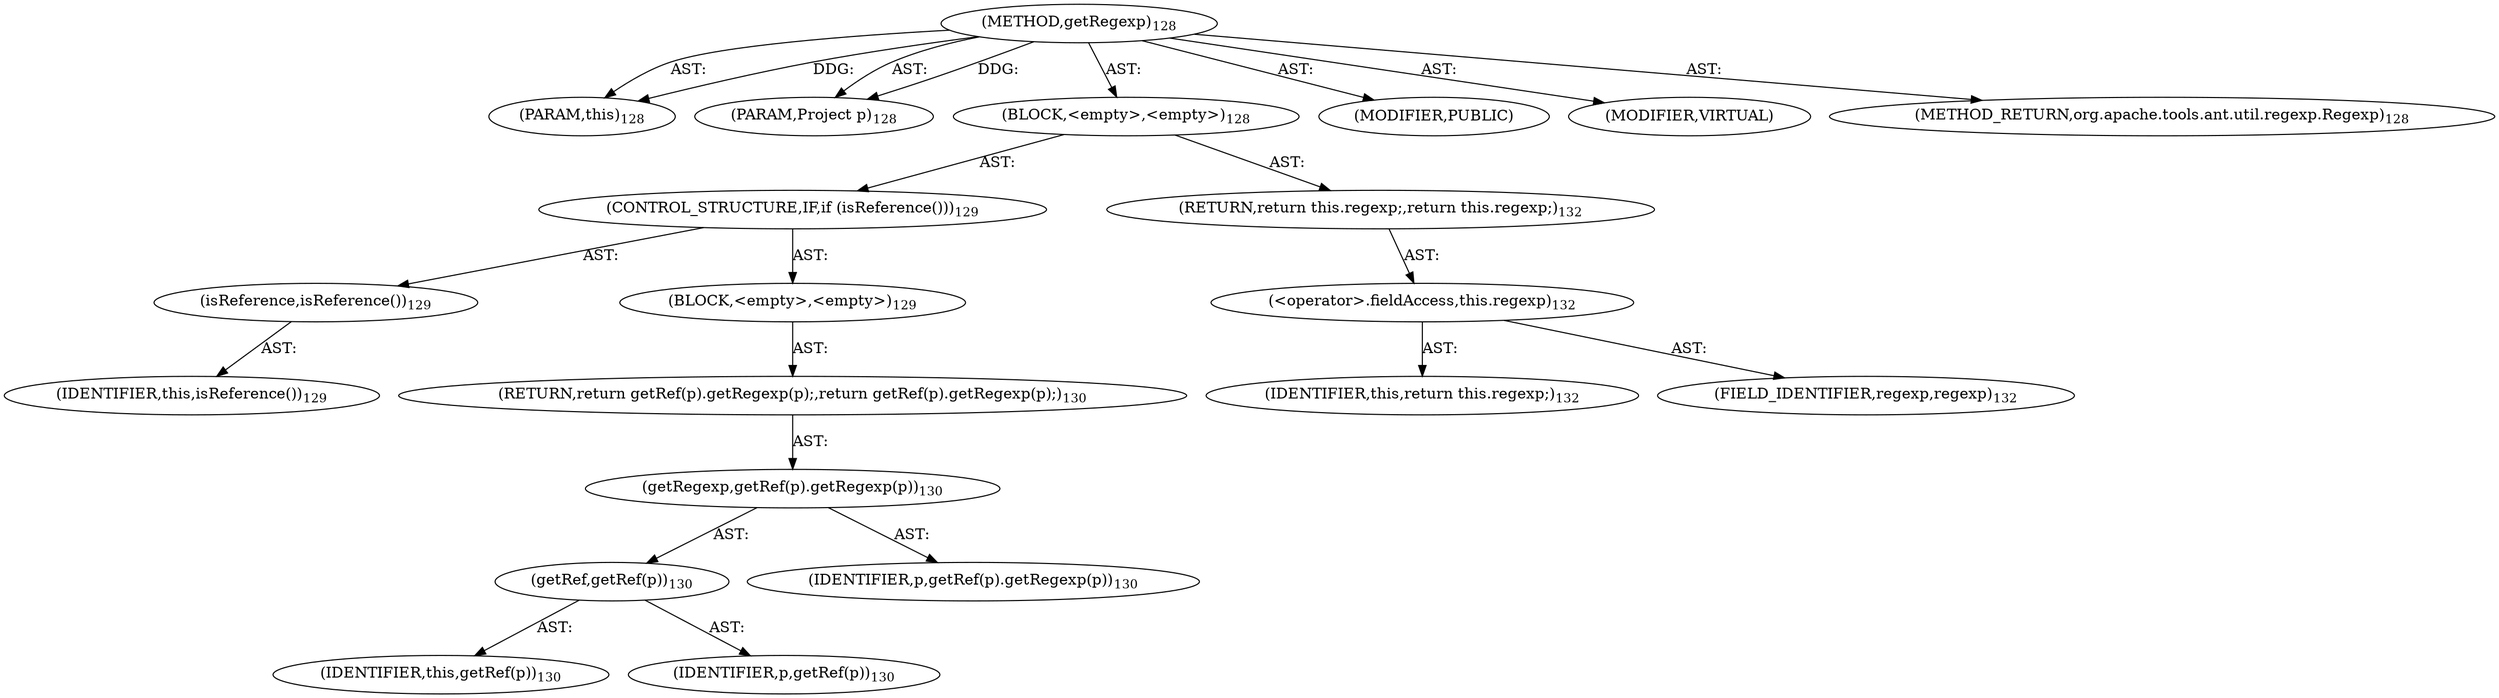 digraph "getRegexp" {  
"111669149699" [label = <(METHOD,getRegexp)<SUB>128</SUB>> ]
"115964116994" [label = <(PARAM,this)<SUB>128</SUB>> ]
"115964116999" [label = <(PARAM,Project p)<SUB>128</SUB>> ]
"25769803780" [label = <(BLOCK,&lt;empty&gt;,&lt;empty&gt;)<SUB>128</SUB>> ]
"47244640257" [label = <(CONTROL_STRUCTURE,IF,if (isReference()))<SUB>129</SUB>> ]
"30064771083" [label = <(isReference,isReference())<SUB>129</SUB>> ]
"68719476739" [label = <(IDENTIFIER,this,isReference())<SUB>129</SUB>> ]
"25769803781" [label = <(BLOCK,&lt;empty&gt;,&lt;empty&gt;)<SUB>129</SUB>> ]
"146028888066" [label = <(RETURN,return getRef(p).getRegexp(p);,return getRef(p).getRegexp(p);)<SUB>130</SUB>> ]
"30064771084" [label = <(getRegexp,getRef(p).getRegexp(p))<SUB>130</SUB>> ]
"30064771085" [label = <(getRef,getRef(p))<SUB>130</SUB>> ]
"68719476740" [label = <(IDENTIFIER,this,getRef(p))<SUB>130</SUB>> ]
"68719476752" [label = <(IDENTIFIER,p,getRef(p))<SUB>130</SUB>> ]
"68719476753" [label = <(IDENTIFIER,p,getRef(p).getRegexp(p))<SUB>130</SUB>> ]
"146028888067" [label = <(RETURN,return this.regexp;,return this.regexp;)<SUB>132</SUB>> ]
"30064771086" [label = <(&lt;operator&gt;.fieldAccess,this.regexp)<SUB>132</SUB>> ]
"68719476741" [label = <(IDENTIFIER,this,return this.regexp;)<SUB>132</SUB>> ]
"55834574852" [label = <(FIELD_IDENTIFIER,regexp,regexp)<SUB>132</SUB>> ]
"133143986187" [label = <(MODIFIER,PUBLIC)> ]
"133143986188" [label = <(MODIFIER,VIRTUAL)> ]
"128849018883" [label = <(METHOD_RETURN,org.apache.tools.ant.util.regexp.Regexp)<SUB>128</SUB>> ]
  "111669149699" -> "115964116994"  [ label = "AST: "] 
  "111669149699" -> "115964116999"  [ label = "AST: "] 
  "111669149699" -> "25769803780"  [ label = "AST: "] 
  "111669149699" -> "133143986187"  [ label = "AST: "] 
  "111669149699" -> "133143986188"  [ label = "AST: "] 
  "111669149699" -> "128849018883"  [ label = "AST: "] 
  "25769803780" -> "47244640257"  [ label = "AST: "] 
  "25769803780" -> "146028888067"  [ label = "AST: "] 
  "47244640257" -> "30064771083"  [ label = "AST: "] 
  "47244640257" -> "25769803781"  [ label = "AST: "] 
  "30064771083" -> "68719476739"  [ label = "AST: "] 
  "25769803781" -> "146028888066"  [ label = "AST: "] 
  "146028888066" -> "30064771084"  [ label = "AST: "] 
  "30064771084" -> "30064771085"  [ label = "AST: "] 
  "30064771084" -> "68719476753"  [ label = "AST: "] 
  "30064771085" -> "68719476740"  [ label = "AST: "] 
  "30064771085" -> "68719476752"  [ label = "AST: "] 
  "146028888067" -> "30064771086"  [ label = "AST: "] 
  "30064771086" -> "68719476741"  [ label = "AST: "] 
  "30064771086" -> "55834574852"  [ label = "AST: "] 
  "111669149699" -> "115964116994"  [ label = "DDG: "] 
  "111669149699" -> "115964116999"  [ label = "DDG: "] 
}
